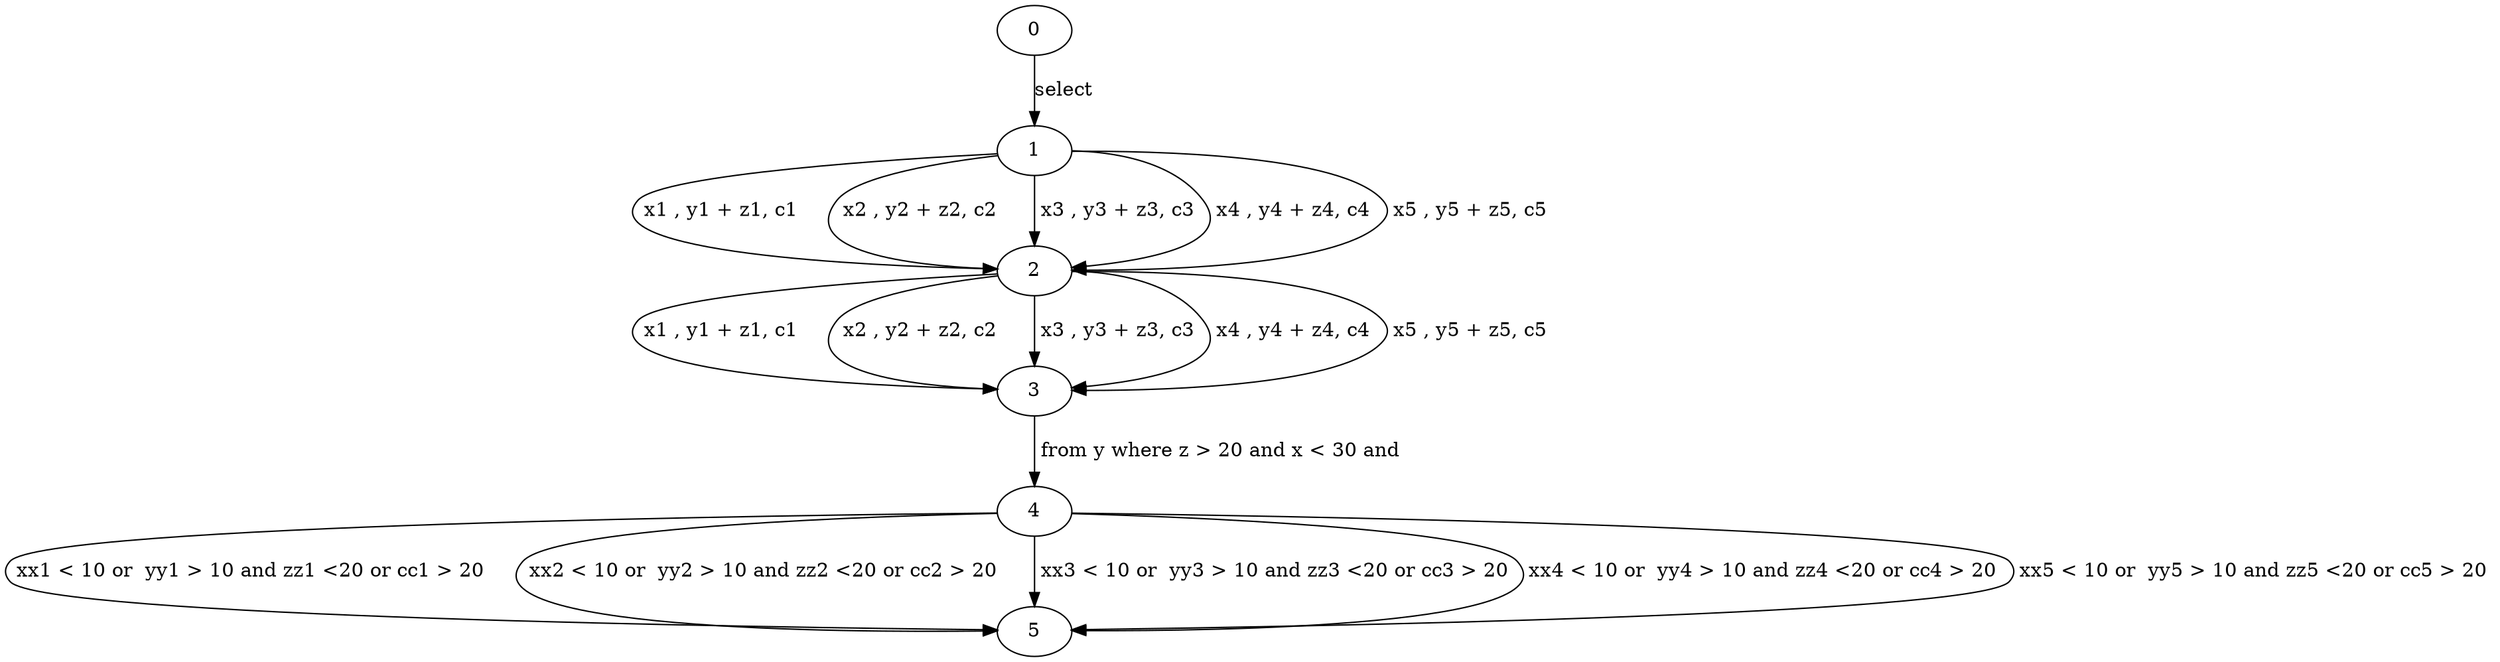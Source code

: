 digraph g{0;
1;
2;
3;
4;
5;
0 -> 1 [ label="select "];
1 -> 2 [ label=" x1 , y1 + z1, c1 "];
1 -> 2 [ label=" x2 , y2 + z2, c2 "];
1 -> 2 [ label=" x3 , y3 + z3, c3 "];
1 -> 2 [ label=" x4 , y4 + z4, c4 "];
1 -> 2 [ label=" x5 , y5 + z5, c5 "];
2 -> 3 [ label=" x1 , y1 + z1, c1 "];
2 -> 3 [ label=" x2 , y2 + z2, c2 "];
2 -> 3 [ label=" x3 , y3 + z3, c3 "];
2 -> 3 [ label=" x4 , y4 + z4, c4 "];
2 -> 3 [ label=" x5 , y5 + z5, c5 "];
3 -> 4 [ label=" from y where z > 20 and x < 30 and"];
4 -> 5 [ label=" xx1 < 10 or  yy1 > 10 and zz1 <20 or cc1 > 20 "];
4 -> 5 [ label=" xx2 < 10 or  yy2 > 10 and zz2 <20 or cc2 > 20 "];
4 -> 5 [ label=" xx3 < 10 or  yy3 > 10 and zz3 <20 or cc3 > 20 "];
4 -> 5 [ label=" xx4 < 10 or  yy4 > 10 and zz4 <20 or cc4 > 20 "];
4 -> 5 [ label=" xx5 < 10 or  yy5 > 10 and zz5 <20 or cc5 > 20 "];
}